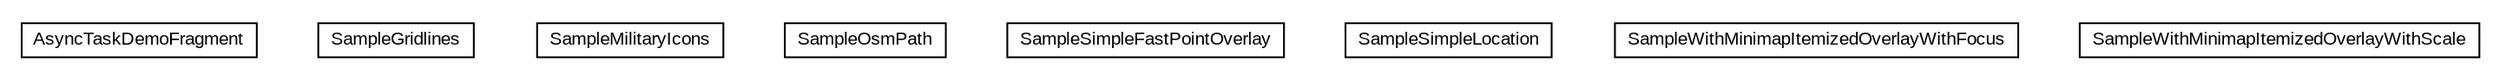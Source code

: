 #!/usr/local/bin/dot
#
# Class diagram 
# Generated by UMLGraph version R5_6-24-gf6e263 (http://www.umlgraph.org/)
#

digraph G {
	edge [fontname="arial",fontsize=10,labelfontname="arial",labelfontsize=10];
	node [fontname="arial",fontsize=10,shape=plaintext];
	nodesep=0.25;
	ranksep=0.5;
	// org.osmdroid.samplefragments.data.AsyncTaskDemoFragment
	c940 [label=<<table title="org.osmdroid.samplefragments.data.AsyncTaskDemoFragment" border="0" cellborder="1" cellspacing="0" cellpadding="2" port="p" href="./AsyncTaskDemoFragment.html">
		<tr><td><table border="0" cellspacing="0" cellpadding="1">
<tr><td align="center" balign="center"> AsyncTaskDemoFragment </td></tr>
		</table></td></tr>
		</table>>, URL="./AsyncTaskDemoFragment.html", fontname="arial", fontcolor="black", fontsize=10.0];
	// org.osmdroid.samplefragments.data.SampleGridlines
	c941 [label=<<table title="org.osmdroid.samplefragments.data.SampleGridlines" border="0" cellborder="1" cellspacing="0" cellpadding="2" port="p" href="./SampleGridlines.html">
		<tr><td><table border="0" cellspacing="0" cellpadding="1">
<tr><td align="center" balign="center"> SampleGridlines </td></tr>
		</table></td></tr>
		</table>>, URL="./SampleGridlines.html", fontname="arial", fontcolor="black", fontsize=10.0];
	// org.osmdroid.samplefragments.data.SampleMilitaryIcons
	c942 [label=<<table title="org.osmdroid.samplefragments.data.SampleMilitaryIcons" border="0" cellborder="1" cellspacing="0" cellpadding="2" port="p" href="./SampleMilitaryIcons.html">
		<tr><td><table border="0" cellspacing="0" cellpadding="1">
<tr><td align="center" balign="center"> SampleMilitaryIcons </td></tr>
		</table></td></tr>
		</table>>, URL="./SampleMilitaryIcons.html", fontname="arial", fontcolor="black", fontsize=10.0];
	// org.osmdroid.samplefragments.data.SampleOsmPath
	c943 [label=<<table title="org.osmdroid.samplefragments.data.SampleOsmPath" border="0" cellborder="1" cellspacing="0" cellpadding="2" port="p" href="./SampleOsmPath.html">
		<tr><td><table border="0" cellspacing="0" cellpadding="1">
<tr><td align="center" balign="center"> SampleOsmPath </td></tr>
		</table></td></tr>
		</table>>, URL="./SampleOsmPath.html", fontname="arial", fontcolor="black", fontsize=10.0];
	// org.osmdroid.samplefragments.data.SampleSimpleFastPointOverlay
	c944 [label=<<table title="org.osmdroid.samplefragments.data.SampleSimpleFastPointOverlay" border="0" cellborder="1" cellspacing="0" cellpadding="2" port="p" href="./SampleSimpleFastPointOverlay.html">
		<tr><td><table border="0" cellspacing="0" cellpadding="1">
<tr><td align="center" balign="center"> SampleSimpleFastPointOverlay </td></tr>
		</table></td></tr>
		</table>>, URL="./SampleSimpleFastPointOverlay.html", fontname="arial", fontcolor="black", fontsize=10.0];
	// org.osmdroid.samplefragments.data.SampleSimpleLocation
	c945 [label=<<table title="org.osmdroid.samplefragments.data.SampleSimpleLocation" border="0" cellborder="1" cellspacing="0" cellpadding="2" port="p" href="./SampleSimpleLocation.html">
		<tr><td><table border="0" cellspacing="0" cellpadding="1">
<tr><td align="center" balign="center"> SampleSimpleLocation </td></tr>
		</table></td></tr>
		</table>>, URL="./SampleSimpleLocation.html", fontname="arial", fontcolor="black", fontsize=10.0];
	// org.osmdroid.samplefragments.data.SampleWithMinimapItemizedOverlayWithFocus
	c946 [label=<<table title="org.osmdroid.samplefragments.data.SampleWithMinimapItemizedOverlayWithFocus" border="0" cellborder="1" cellspacing="0" cellpadding="2" port="p" href="./SampleWithMinimapItemizedOverlayWithFocus.html">
		<tr><td><table border="0" cellspacing="0" cellpadding="1">
<tr><td align="center" balign="center"> SampleWithMinimapItemizedOverlayWithFocus </td></tr>
		</table></td></tr>
		</table>>, URL="./SampleWithMinimapItemizedOverlayWithFocus.html", fontname="arial", fontcolor="black", fontsize=10.0];
	// org.osmdroid.samplefragments.data.SampleWithMinimapItemizedOverlayWithScale
	c947 [label=<<table title="org.osmdroid.samplefragments.data.SampleWithMinimapItemizedOverlayWithScale" border="0" cellborder="1" cellspacing="0" cellpadding="2" port="p" href="./SampleWithMinimapItemizedOverlayWithScale.html">
		<tr><td><table border="0" cellspacing="0" cellpadding="1">
<tr><td align="center" balign="center"> SampleWithMinimapItemizedOverlayWithScale </td></tr>
		</table></td></tr>
		</table>>, URL="./SampleWithMinimapItemizedOverlayWithScale.html", fontname="arial", fontcolor="black", fontsize=10.0];
}

